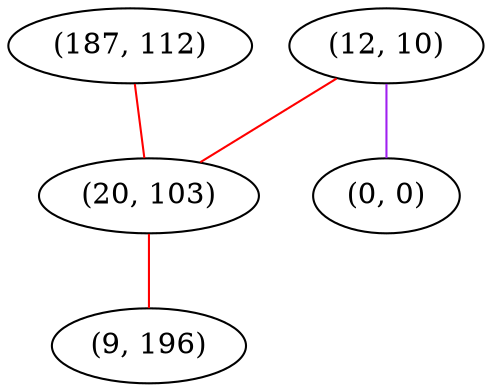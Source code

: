 graph "" {
"(187, 112)";
"(12, 10)";
"(20, 103)";
"(0, 0)";
"(9, 196)";
"(187, 112)" -- "(20, 103)"  [color=red, key=0, weight=1];
"(12, 10)" -- "(20, 103)"  [color=red, key=0, weight=1];
"(12, 10)" -- "(0, 0)"  [color=purple, key=0, weight=4];
"(20, 103)" -- "(9, 196)"  [color=red, key=0, weight=1];
}
